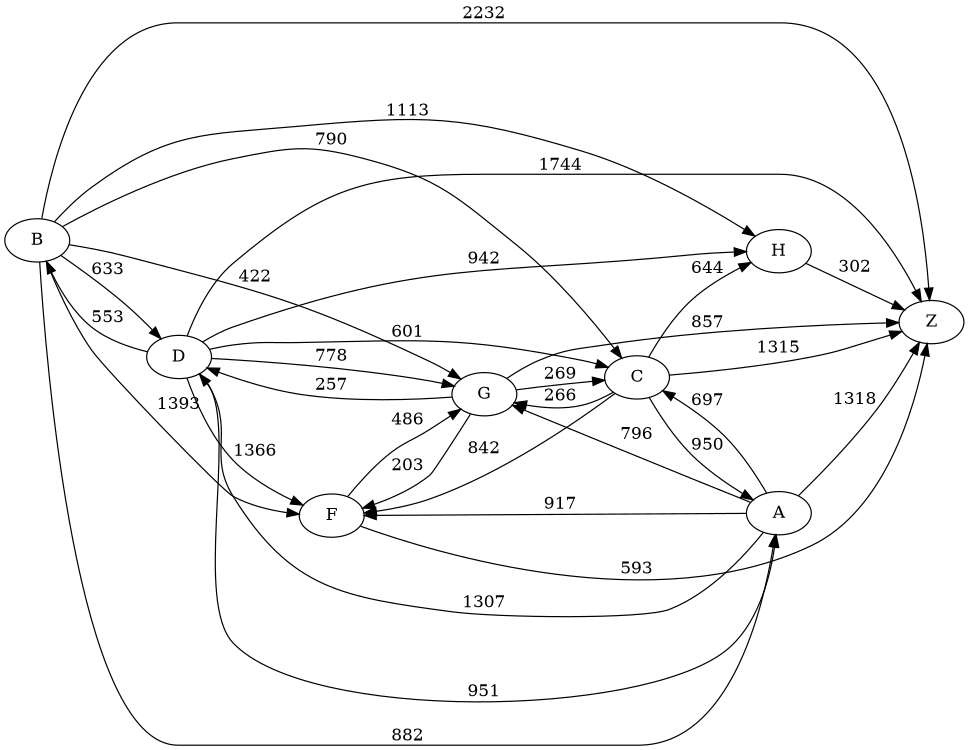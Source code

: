digraph G {
	rankdir=LR size="8,5"
	B
	D
	B -> D [label=633]
	B
	Z
	B -> Z [label=2232]
	B
	A
	B -> A [label=882]
	B
	C
	B -> C [label=790]
	B
	G
	B -> G [label=422]
	B
	H
	B -> H [label=1113]
	B
	F
	B -> F [label=1393]
	D
	C
	D -> C [label=601]
	D
	A
	D -> A [label=951]
	D
	F
	D -> F [label=1366]
	D
	Z
	D -> Z [label=1744]
	D
	B
	D -> B [label=553]
	D
	H
	D -> H [label=942]
	D
	G
	D -> G [label=778]
	C
	Z
	C -> Z [label=1315]
	C
	G
	C -> G [label=266]
	C
	F
	C -> F [label=842]
	C
	A
	C -> A [label=950]
	C
	H
	C -> H [label=644]
	A
	Z
	A -> Z [label=1318]
	A
	C
	A -> C [label=697]
	A
	G
	A -> G [label=796]
	A
	D
	A -> D [label=1307]
	A
	F
	A -> F [label=917]
	G
	Z
	G -> Z [label=857]
	G
	D
	G -> D [label=257]
	G
	C
	G -> C [label=269]
	G
	F
	G -> F [label=203]
	F
	Z
	F -> Z [label=593]
	F
	G
	F -> G [label=486]
	H
	Z
	H -> Z [label=302]
}
